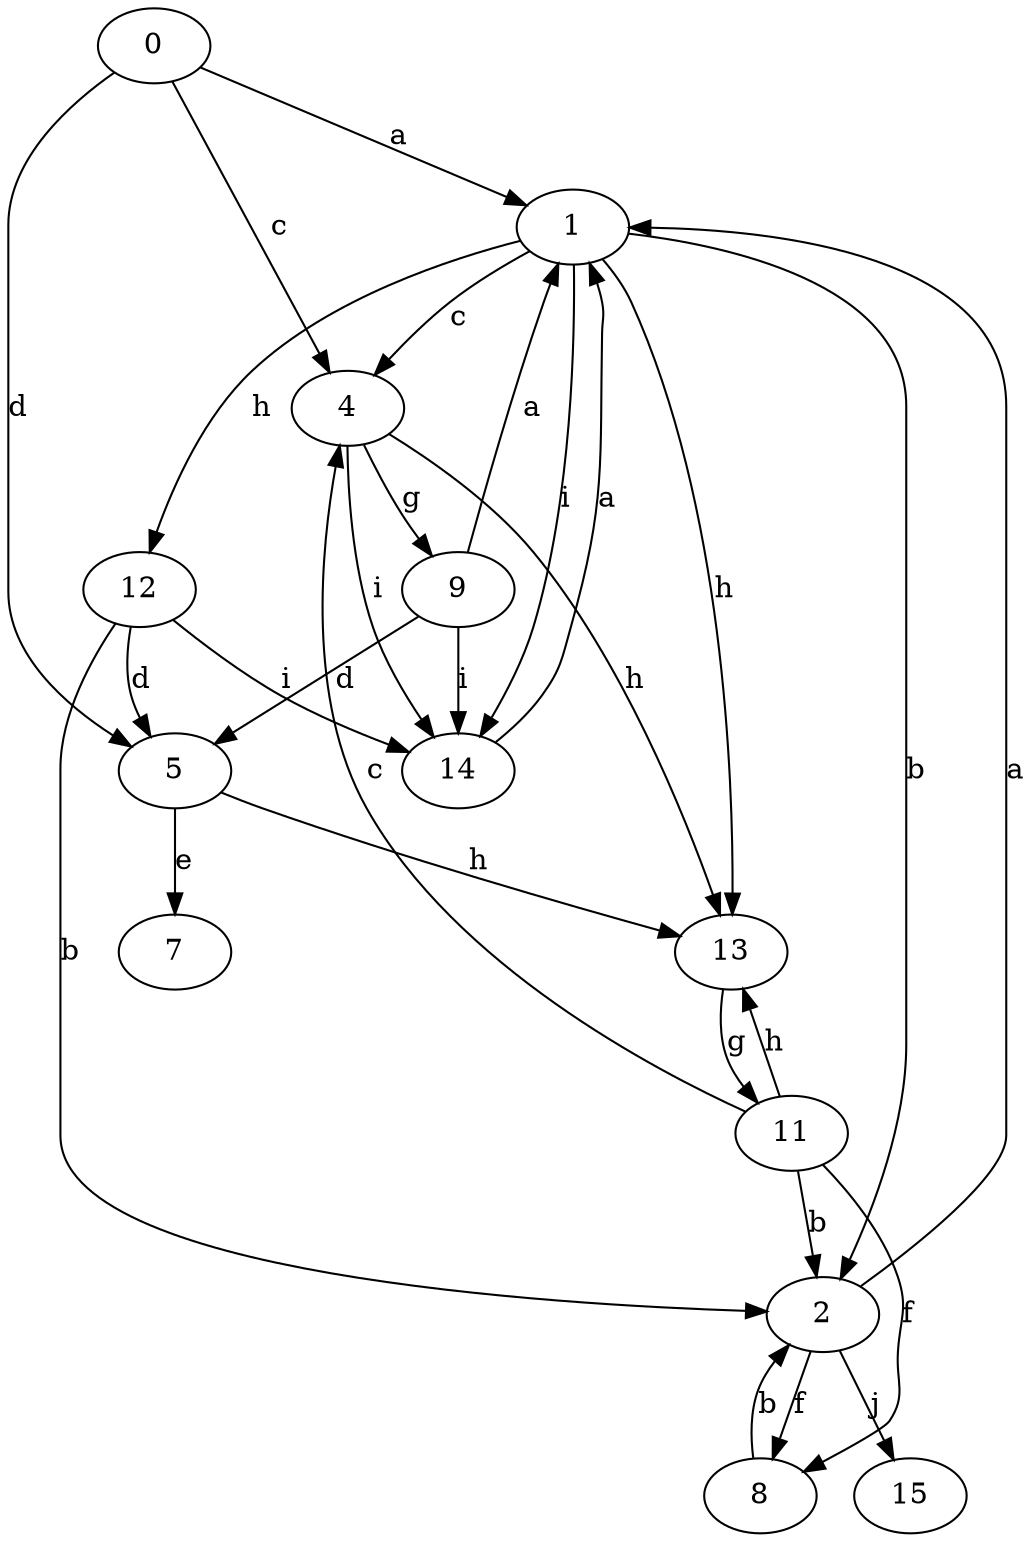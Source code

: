 strict digraph  {
1;
2;
4;
5;
7;
8;
9;
11;
12;
13;
14;
0;
15;
1 -> 2  [label=b];
1 -> 4  [label=c];
1 -> 12  [label=h];
1 -> 13  [label=h];
1 -> 14  [label=i];
2 -> 1  [label=a];
2 -> 8  [label=f];
2 -> 15  [label=j];
4 -> 9  [label=g];
4 -> 13  [label=h];
4 -> 14  [label=i];
5 -> 7  [label=e];
5 -> 13  [label=h];
8 -> 2  [label=b];
9 -> 1  [label=a];
9 -> 5  [label=d];
9 -> 14  [label=i];
11 -> 2  [label=b];
11 -> 4  [label=c];
11 -> 8  [label=f];
11 -> 13  [label=h];
12 -> 2  [label=b];
12 -> 5  [label=d];
12 -> 14  [label=i];
13 -> 11  [label=g];
14 -> 1  [label=a];
0 -> 1  [label=a];
0 -> 4  [label=c];
0 -> 5  [label=d];
}
